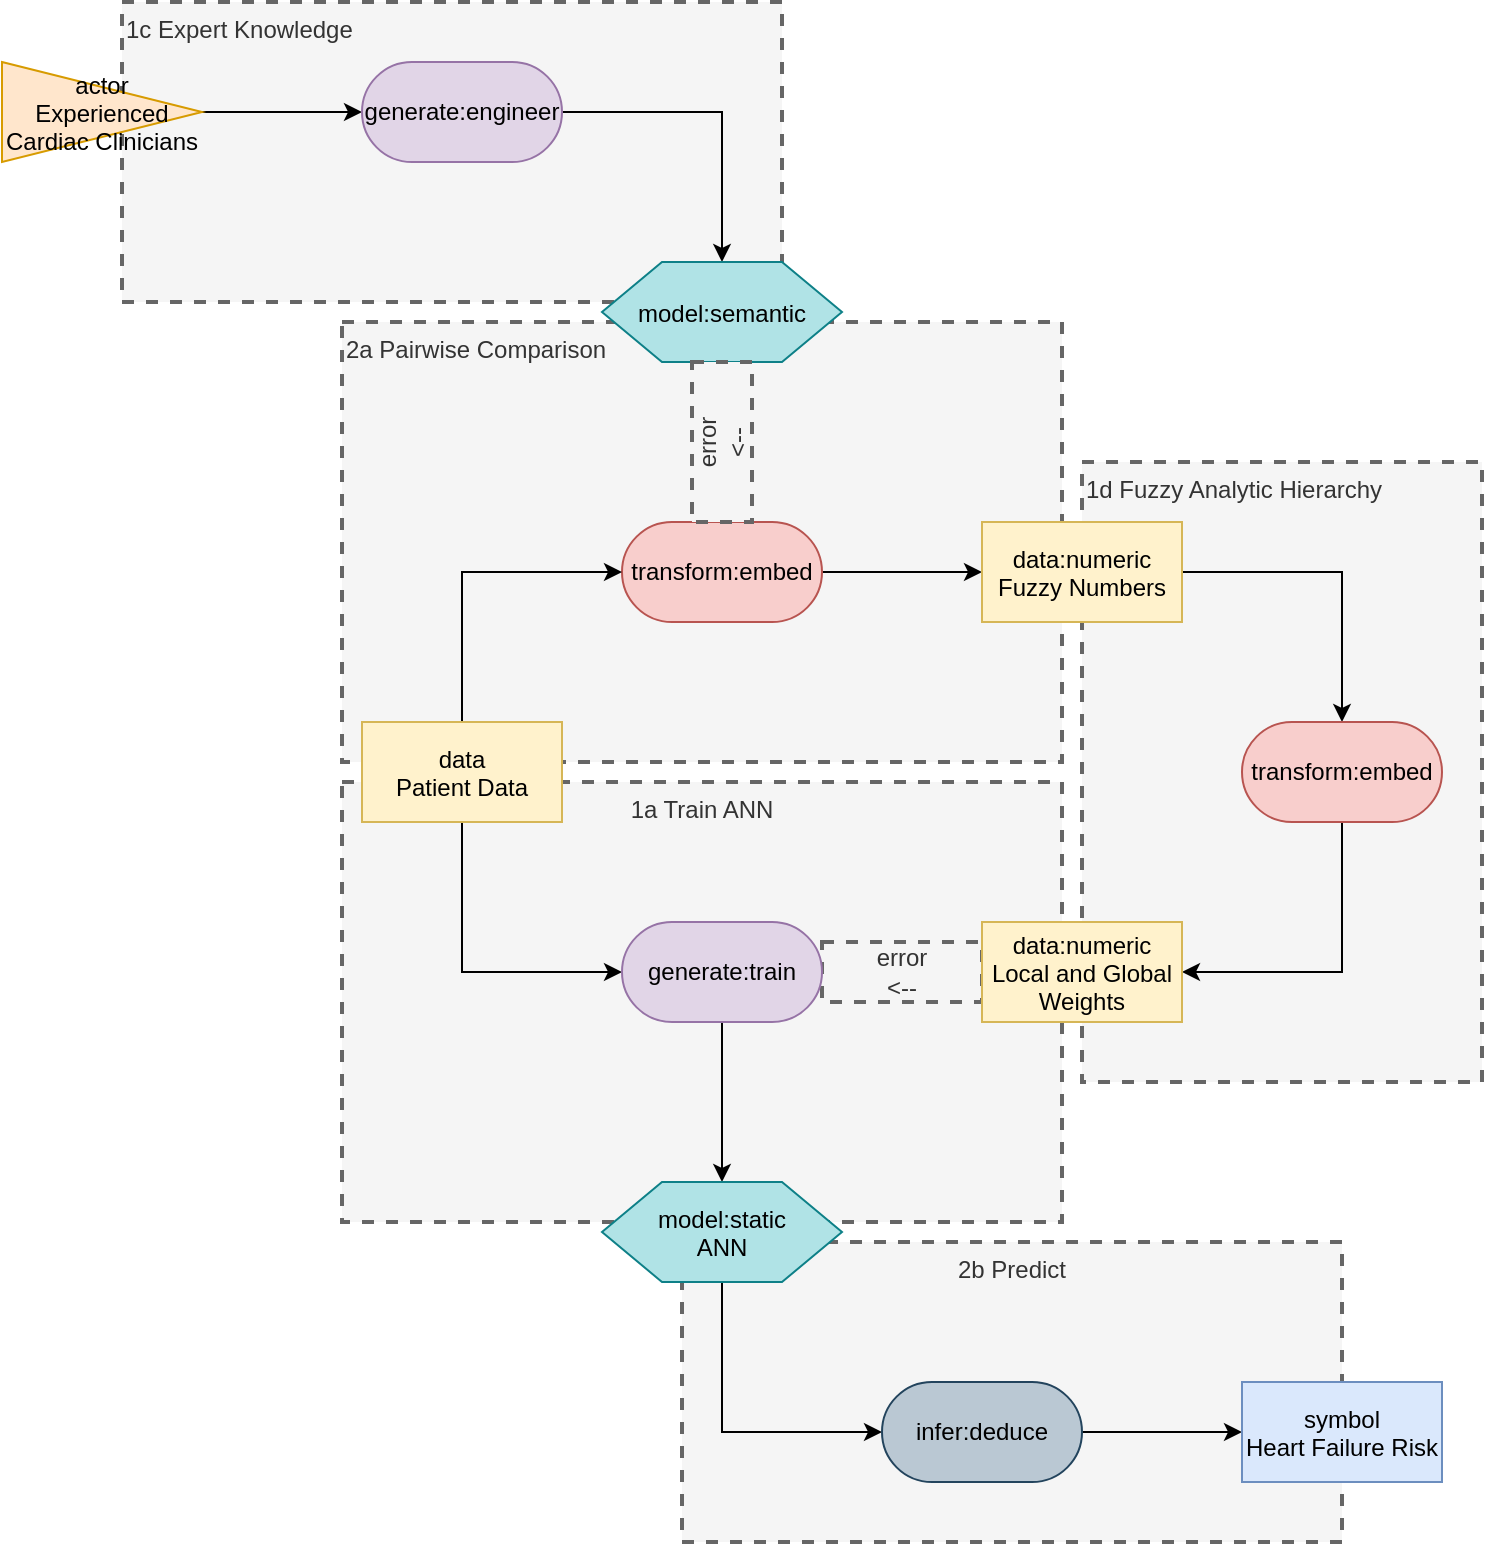 <mxfile version="26.2.14" pages="2">
  <diagram name="Page-1" id="1D3w2-HprPt9uYg2HA9X">
    <mxGraphModel dx="1426" dy="871" grid="1" gridSize="10" guides="1" tooltips="1" connect="1" arrows="1" fold="1" page="1" pageScale="1" pageWidth="3300" pageHeight="4681" math="0" shadow="0">
      <root>
        <mxCell id="0" />
        <mxCell id="1" parent="0" />
        <mxCell id="WHZcsgohCzqKjQSpTnol-35" value="2b Predict" style="text;html=1;align=center;verticalAlign=top;whiteSpace=wrap;rounded=0;dashed=1;fillColor=#f5f5f5;fontColor=#333333;strokeColor=#666666;strokeWidth=2;horizontal=1;" name="text" vertex="1" parent="1">
          <mxGeometry x="1040" y="1020" width="330" height="150" as="geometry" />
        </mxCell>
        <mxCell id="WHZcsgohCzqKjQSpTnol-34" value="1d Fuzzy Analytic Hierarchy" style="text;html=1;align=left;verticalAlign=top;whiteSpace=wrap;rounded=0;dashed=1;fillColor=#f5f5f5;fontColor=#333333;strokeColor=#666666;strokeWidth=2;horizontal=1;" name="text" vertex="1" parent="1">
          <mxGeometry x="1240" y="630" width="200" height="310" as="geometry" />
        </mxCell>
        <mxCell id="WHZcsgohCzqKjQSpTnol-33" value="1a Train ANN" style="text;html=1;align=center;verticalAlign=top;whiteSpace=wrap;rounded=0;dashed=1;fillColor=#f5f5f5;fontColor=#333333;strokeColor=#666666;strokeWidth=2;horizontal=1;" name="text" vertex="1" parent="1">
          <mxGeometry x="870" y="790" width="360" height="220" as="geometry" />
        </mxCell>
        <mxCell id="WHZcsgohCzqKjQSpTnol-32" value="2a Pairwise Comparison" style="text;html=1;align=left;verticalAlign=top;whiteSpace=wrap;rounded=0;dashed=1;fillColor=#f5f5f5;fontColor=#333333;strokeColor=#666666;strokeWidth=2;horizontal=1;" name="text" vertex="1" parent="1">
          <mxGeometry x="870" y="560" width="360" height="220" as="geometry" />
        </mxCell>
        <mxCell id="WHZcsgohCzqKjQSpTnol-31" value="1c Expert Knowledge" style="text;html=1;align=left;verticalAlign=top;whiteSpace=wrap;rounded=0;dashed=1;fillColor=#f5f5f5;fontColor=#333333;strokeColor=#666666;strokeWidth=2;horizontal=1;" name="text" vertex="1" parent="1">
          <mxGeometry x="760" y="400" width="330" height="150" as="geometry" />
        </mxCell>
        <mxCell id="WHZcsgohCzqKjQSpTnol-3" style="edgeStyle=orthogonalEdgeStyle;rounded=0;orthogonalLoop=1;jettySize=auto;html=1;entryX=0;entryY=0.5;entryDx=0;entryDy=0;" edge="1" parent="1" source="WHZcsgohCzqKjQSpTnol-1" target="WHZcsgohCzqKjQSpTnol-2">
          <mxGeometry relative="1" as="geometry" />
        </mxCell>
        <mxCell id="WHZcsgohCzqKjQSpTnol-1" value="actor&#xa;Experienced&#xa;Cardiac Clinicians" style="triangle;fillColor=#ffe6cc;strokeColor=#d79b00;" name="actor" vertex="1" parent="1">
          <mxGeometry x="700" y="430" width="100" height="50" as="geometry" />
        </mxCell>
        <mxCell id="WHZcsgohCzqKjQSpTnol-5" style="edgeStyle=orthogonalEdgeStyle;rounded=0;orthogonalLoop=1;jettySize=auto;html=1;entryX=0.5;entryY=0;entryDx=0;entryDy=0;" edge="1" parent="1" source="WHZcsgohCzqKjQSpTnol-2" target="WHZcsgohCzqKjQSpTnol-4">
          <mxGeometry relative="1" as="geometry" />
        </mxCell>
        <mxCell id="WHZcsgohCzqKjQSpTnol-2" value="generate:engineer" style="rounded=1;whiteSpace=wrap;html=1;arcSize=50;fillColor=#e1d5e7;strokeColor=#9673a6;" name="generate:engineer" vertex="1" parent="1">
          <mxGeometry x="880" y="430" width="100" height="50" as="geometry" />
        </mxCell>
        <mxCell id="WHZcsgohCzqKjQSpTnol-4" value="model:semantic" style="shape=hexagon;perimeter=hexagonPerimeter2;fillColor=#b0e3e6;strokeColor=#0e8088;" name="model" vertex="1" parent="1">
          <mxGeometry x="1000" y="530" width="120" height="50" as="geometry" />
        </mxCell>
        <mxCell id="WHZcsgohCzqKjQSpTnol-14" style="edgeStyle=orthogonalEdgeStyle;rounded=0;orthogonalLoop=1;jettySize=auto;html=1;exitX=1;exitY=0.5;exitDx=0;exitDy=0;entryX=0;entryY=0.5;entryDx=0;entryDy=0;" edge="1" parent="1" source="WHZcsgohCzqKjQSpTnol-6" target="WHZcsgohCzqKjQSpTnol-13">
          <mxGeometry relative="1" as="geometry" />
        </mxCell>
        <mxCell id="WHZcsgohCzqKjQSpTnol-6" value="transform:embed" style="rounded=1;whiteSpace=wrap;html=1;arcSize=50;fillColor=#f8cecc;strokeColor=#b85450;" name="transform" vertex="1" parent="1">
          <mxGeometry x="1010" y="660" width="100" height="50" as="geometry" />
        </mxCell>
        <mxCell id="WHZcsgohCzqKjQSpTnol-8" value="&lt;div&gt;error&lt;/div&gt;&lt;div&gt;&amp;lt;--&lt;/div&gt;" style="text;html=1;align=center;verticalAlign=middle;whiteSpace=wrap;rounded=0;dashed=1;fillColor=#f5f5f5;fontColor=#333333;strokeColor=#666666;strokeWidth=2;horizontal=1;" name="text" vertex="1" parent="1">
          <mxGeometry x="1110" y="870" width="80" height="30" as="geometry" />
        </mxCell>
        <mxCell id="WHZcsgohCzqKjQSpTnol-10" style="edgeStyle=orthogonalEdgeStyle;rounded=0;orthogonalLoop=1;jettySize=auto;html=1;exitX=0.5;exitY=0;exitDx=0;exitDy=0;entryX=0;entryY=0.5;entryDx=0;entryDy=0;" edge="1" parent="1" source="WHZcsgohCzqKjQSpTnol-9" target="WHZcsgohCzqKjQSpTnol-6">
          <mxGeometry relative="1" as="geometry" />
        </mxCell>
        <mxCell id="WHZcsgohCzqKjQSpTnol-23" style="edgeStyle=orthogonalEdgeStyle;rounded=0;orthogonalLoop=1;jettySize=auto;html=1;exitX=0.5;exitY=1;exitDx=0;exitDy=0;entryX=0;entryY=0.5;entryDx=0;entryDy=0;" edge="1" parent="1" source="WHZcsgohCzqKjQSpTnol-9" target="WHZcsgohCzqKjQSpTnol-20">
          <mxGeometry relative="1" as="geometry" />
        </mxCell>
        <mxCell id="WHZcsgohCzqKjQSpTnol-9" value="data&#xa;Patient Data" style="rectangle;fillColor=#fff2cc;strokeColor=#d6b656;" name="data" vertex="1" parent="1">
          <mxGeometry x="880" y="760" width="100" height="50" as="geometry" />
        </mxCell>
        <mxCell id="WHZcsgohCzqKjQSpTnol-17" style="edgeStyle=orthogonalEdgeStyle;rounded=0;orthogonalLoop=1;jettySize=auto;html=1;entryX=0.5;entryY=0;entryDx=0;entryDy=0;" edge="1" parent="1" source="WHZcsgohCzqKjQSpTnol-13" target="WHZcsgohCzqKjQSpTnol-16">
          <mxGeometry relative="1" as="geometry" />
        </mxCell>
        <mxCell id="WHZcsgohCzqKjQSpTnol-13" value="data:numeric&#xa;Fuzzy Numbers" style="rectangle;fillColor=#fff2cc;strokeColor=#d6b656;" name="data" vertex="1" parent="1">
          <mxGeometry x="1190" y="660" width="100" height="50" as="geometry" />
        </mxCell>
        <mxCell id="WHZcsgohCzqKjQSpTnol-19" style="edgeStyle=orthogonalEdgeStyle;rounded=0;orthogonalLoop=1;jettySize=auto;html=1;exitX=0.5;exitY=1;exitDx=0;exitDy=0;entryX=1;entryY=0.5;entryDx=0;entryDy=0;" edge="1" parent="1" source="WHZcsgohCzqKjQSpTnol-16" target="WHZcsgohCzqKjQSpTnol-18">
          <mxGeometry relative="1" as="geometry" />
        </mxCell>
        <mxCell id="WHZcsgohCzqKjQSpTnol-16" value="transform:embed" style="rounded=1;whiteSpace=wrap;html=1;arcSize=50;fillColor=#f8cecc;strokeColor=#b85450;" name="transform" vertex="1" parent="1">
          <mxGeometry x="1320" y="760" width="100" height="50" as="geometry" />
        </mxCell>
        <mxCell id="WHZcsgohCzqKjQSpTnol-18" value="data:numeric&#xa;Local and Global&#xa;Weights" style="rectangle;fillColor=#fff2cc;strokeColor=#d6b656;" name="data" vertex="1" parent="1">
          <mxGeometry x="1190" y="860" width="100" height="50" as="geometry" />
        </mxCell>
        <mxCell id="WHZcsgohCzqKjQSpTnol-26" style="edgeStyle=orthogonalEdgeStyle;rounded=0;orthogonalLoop=1;jettySize=auto;html=1;exitX=0.5;exitY=1;exitDx=0;exitDy=0;entryX=0.5;entryY=0;entryDx=0;entryDy=0;" edge="1" parent="1" source="WHZcsgohCzqKjQSpTnol-20" target="WHZcsgohCzqKjQSpTnol-25">
          <mxGeometry relative="1" as="geometry" />
        </mxCell>
        <mxCell id="WHZcsgohCzqKjQSpTnol-20" value="generate:train" style="rounded=1;whiteSpace=wrap;html=1;arcSize=50;fillColor=#e1d5e7;strokeColor=#9673a6;" name="generate:train" vertex="1" parent="1">
          <mxGeometry x="1010" y="860" width="100" height="50" as="geometry" />
        </mxCell>
        <mxCell id="WHZcsgohCzqKjQSpTnol-24" value="&lt;div&gt;error&lt;/div&gt;&lt;div&gt;&amp;lt;--&lt;/div&gt;" style="text;html=1;align=center;verticalAlign=middle;whiteSpace=wrap;rounded=0;dashed=1;fillColor=#f5f5f5;fontColor=#333333;strokeColor=#666666;strokeWidth=2;horizontal=0;" name="text" vertex="1" parent="1">
          <mxGeometry x="1045" y="580" width="30" height="80" as="geometry" />
        </mxCell>
        <mxCell id="WHZcsgohCzqKjQSpTnol-28" style="edgeStyle=orthogonalEdgeStyle;rounded=0;orthogonalLoop=1;jettySize=auto;html=1;exitX=0.5;exitY=1;exitDx=0;exitDy=0;entryX=0;entryY=0.5;entryDx=0;entryDy=0;" edge="1" parent="1" source="WHZcsgohCzqKjQSpTnol-25" target="WHZcsgohCzqKjQSpTnol-27">
          <mxGeometry relative="1" as="geometry" />
        </mxCell>
        <mxCell id="WHZcsgohCzqKjQSpTnol-25" value="model:static&#xa;ANN" style="shape=hexagon;perimeter=hexagonPerimeter2;fillColor=#b0e3e6;strokeColor=#0e8088;" name="model" vertex="1" parent="1">
          <mxGeometry x="1000" y="990" width="120" height="50" as="geometry" />
        </mxCell>
        <mxCell id="WHZcsgohCzqKjQSpTnol-30" style="edgeStyle=orthogonalEdgeStyle;rounded=0;orthogonalLoop=1;jettySize=auto;html=1;entryX=0;entryY=0.5;entryDx=0;entryDy=0;" edge="1" parent="1" source="WHZcsgohCzqKjQSpTnol-27" target="WHZcsgohCzqKjQSpTnol-29">
          <mxGeometry relative="1" as="geometry" />
        </mxCell>
        <mxCell id="WHZcsgohCzqKjQSpTnol-27" value="infer:deduce" style="rounded=1;whiteSpace=wrap;html=1;arcSize=50;fillColor=#bac8d3;strokeColor=#23445d;" name="infer:deduce" vertex="1" parent="1">
          <mxGeometry x="1140" y="1090" width="100" height="50" as="geometry" />
        </mxCell>
        <mxCell id="WHZcsgohCzqKjQSpTnol-29" value="symbol&#xa;Heart Failure Risk" style="rectangle;fillColor=#dae8fc;strokeColor=#6c8ebf;" name="symbol" vertex="1" parent="1">
          <mxGeometry x="1320" y="1090" width="100" height="50" as="geometry" />
        </mxCell>
      </root>
    </mxGraphModel>
  </diagram>
  <diagram id="RIfhncdZvKpeHWZ4KXrA" name="Page-2">
    <mxGraphModel dx="1426" dy="871" grid="1" gridSize="10" guides="1" tooltips="1" connect="1" arrows="1" fold="1" page="1" pageScale="1" pageWidth="3300" pageHeight="4681" math="0" shadow="0">
      <root>
        <mxCell id="0" />
        <mxCell id="1" parent="0" />
        <mxCell id="M9NP7c3d9_Dhi2otN2f7-1" value="2b Predict" style="text;html=1;align=center;verticalAlign=top;whiteSpace=wrap;rounded=0;dashed=1;fillColor=#f5f5f5;fontColor=#333333;strokeColor=#666666;strokeWidth=2;horizontal=1;" name="text" vertex="1" parent="1">
          <mxGeometry x="840" y="1050" width="475" height="150" as="geometry" />
        </mxCell>
        <mxCell id="M9NP7c3d9_Dhi2otN2f7-2" value="1d Fuzzy Analytic Hierarchy" style="text;html=1;align=right;verticalAlign=top;whiteSpace=wrap;rounded=0;dashed=1;fillColor=#f5f5f5;fontColor=#333333;strokeColor=#666666;strokeWidth=2;horizontal=1;" name="text" vertex="1" parent="1">
          <mxGeometry x="1170" y="720" width="290" height="320" as="geometry" />
        </mxCell>
        <mxCell id="M9NP7c3d9_Dhi2otN2f7-3" value="1a Train ANN" style="text;html=1;align=left;verticalAlign=top;whiteSpace=wrap;rounded=0;dashed=1;fillColor=#f5f5f5;fontColor=#333333;strokeColor=#666666;strokeWidth=2;horizontal=1;" name="text" vertex="1" parent="1">
          <mxGeometry x="840" y="800" width="320" height="240" as="geometry" />
        </mxCell>
        <mxCell id="M9NP7c3d9_Dhi2otN2f7-4" value="2a Pairwise Comparison" style="text;html=1;align=left;verticalAlign=top;whiteSpace=wrap;rounded=0;dashed=1;fillColor=#f5f5f5;fontColor=#333333;strokeColor=#666666;strokeWidth=2;horizontal=1;" name="text" vertex="1" parent="1">
          <mxGeometry x="760" y="560" width="400" height="230" as="geometry" />
        </mxCell>
        <mxCell id="M9NP7c3d9_Dhi2otN2f7-5" value="1c Expert Knowledge" style="text;html=1;align=left;verticalAlign=top;whiteSpace=wrap;rounded=0;dashed=1;fillColor=#f5f5f5;fontColor=#333333;strokeColor=#666666;strokeWidth=2;horizontal=1;" name="text" vertex="1" parent="1">
          <mxGeometry x="760" y="380" width="290" height="170" as="geometry" />
        </mxCell>
        <mxCell id="M9NP7c3d9_Dhi2otN2f7-6" style="edgeStyle=orthogonalEdgeStyle;rounded=0;orthogonalLoop=1;jettySize=auto;html=1;entryX=0;entryY=0.5;entryDx=0;entryDy=0;" edge="1" parent="1" source="M9NP7c3d9_Dhi2otN2f7-7" target="M9NP7c3d9_Dhi2otN2f7-9">
          <mxGeometry relative="1" as="geometry" />
        </mxCell>
        <mxCell id="M9NP7c3d9_Dhi2otN2f7-7" value="actor&#xa;Experienced&#xa;Cardiac Clinicians" style="triangle;fillColor=#ffe6cc;strokeColor=#d79b00;" name="actor" vertex="1" parent="1">
          <mxGeometry x="730" y="410" width="100" height="50" as="geometry" />
        </mxCell>
        <mxCell id="M9NP7c3d9_Dhi2otN2f7-48" style="edgeStyle=orthogonalEdgeStyle;rounded=0;orthogonalLoop=1;jettySize=auto;html=1;exitX=0.5;exitY=1;exitDx=0;exitDy=0;entryX=0.5;entryY=0;entryDx=0;entryDy=0;" edge="1" parent="1" source="M9NP7c3d9_Dhi2otN2f7-9" target="M9NP7c3d9_Dhi2otN2f7-10">
          <mxGeometry relative="1" as="geometry" />
        </mxCell>
        <mxCell id="M9NP7c3d9_Dhi2otN2f7-9" value="generate:engineer" style="rounded=1;whiteSpace=wrap;html=1;arcSize=50;fillColor=#e1d5e7;strokeColor=#9673a6;" name="generate:engineer" vertex="1" parent="1">
          <mxGeometry x="910" y="410" width="100" height="50" as="geometry" />
        </mxCell>
        <mxCell id="M9NP7c3d9_Dhi2otN2f7-31" style="edgeStyle=orthogonalEdgeStyle;rounded=0;orthogonalLoop=1;jettySize=auto;html=1;exitX=0.5;exitY=1;exitDx=0;exitDy=0;entryX=0.5;entryY=0;entryDx=0;entryDy=0;" edge="1" parent="1" source="M9NP7c3d9_Dhi2otN2f7-10" target="M9NP7c3d9_Dhi2otN2f7-30">
          <mxGeometry relative="1" as="geometry" />
        </mxCell>
        <mxCell id="M9NP7c3d9_Dhi2otN2f7-10" value="model:semantic" style="shape=hexagon;perimeter=hexagonPerimeter2;fillColor=#b0e3e6;strokeColor=#0e8088;" name="model" vertex="1" parent="1">
          <mxGeometry x="900" y="530" width="120" height="50" as="geometry" />
        </mxCell>
        <mxCell id="M9NP7c3d9_Dhi2otN2f7-45" style="edgeStyle=orthogonalEdgeStyle;rounded=0;orthogonalLoop=1;jettySize=auto;html=1;entryX=0;entryY=0.5;entryDx=0;entryDy=0;" edge="1" parent="1" source="M9NP7c3d9_Dhi2otN2f7-16" target="M9NP7c3d9_Dhi2otN2f7-30">
          <mxGeometry relative="1" as="geometry" />
        </mxCell>
        <mxCell id="M9NP7c3d9_Dhi2otN2f7-16" value="data&#xa;Patient Data" style="rectangle;fillColor=#fff2cc;strokeColor=#d6b656;" name="data" vertex="1" parent="1">
          <mxGeometry x="730" y="660" width="100" height="50" as="geometry" />
        </mxCell>
        <mxCell id="M9NP7c3d9_Dhi2otN2f7-41" style="edgeStyle=orthogonalEdgeStyle;rounded=0;orthogonalLoop=1;jettySize=auto;html=1;exitX=0.5;exitY=1;exitDx=0;exitDy=0;entryX=0.5;entryY=0;entryDx=0;entryDy=0;" edge="1" parent="1" source="M9NP7c3d9_Dhi2otN2f7-18" target="M9NP7c3d9_Dhi2otN2f7-20">
          <mxGeometry relative="1" as="geometry" />
        </mxCell>
        <mxCell id="M9NP7c3d9_Dhi2otN2f7-18" value="data:numeric&#xa;Fuzzy Numbers" style="rectangle;fillColor=#fff2cc;strokeColor=#d6b656;" name="data" vertex="1" parent="1">
          <mxGeometry x="1200" y="840" width="100" height="50" as="geometry" />
        </mxCell>
        <mxCell id="M9NP7c3d9_Dhi2otN2f7-47" style="edgeStyle=orthogonalEdgeStyle;rounded=0;orthogonalLoop=1;jettySize=auto;html=1;exitX=0;exitY=0.5;exitDx=0;exitDy=0;entryX=1;entryY=0.5;entryDx=0;entryDy=0;" edge="1" parent="1" source="M9NP7c3d9_Dhi2otN2f7-20" target="M9NP7c3d9_Dhi2otN2f7-21">
          <mxGeometry relative="1" as="geometry" />
        </mxCell>
        <mxCell id="M9NP7c3d9_Dhi2otN2f7-20" value="transform:embed" style="rounded=1;whiteSpace=wrap;html=1;arcSize=50;fillColor=#f8cecc;strokeColor=#b85450;" name="transform" vertex="1" parent="1">
          <mxGeometry x="1200" y="970" width="100" height="50" as="geometry" />
        </mxCell>
        <mxCell id="M9NP7c3d9_Dhi2otN2f7-44" style="edgeStyle=orthogonalEdgeStyle;rounded=0;orthogonalLoop=1;jettySize=auto;html=1;exitX=0.5;exitY=0;exitDx=0;exitDy=0;entryX=1;entryY=0.5;entryDx=0;entryDy=0;" edge="1" parent="1" source="M9NP7c3d9_Dhi2otN2f7-21" target="M9NP7c3d9_Dhi2otN2f7-23">
          <mxGeometry relative="1" as="geometry" />
        </mxCell>
        <mxCell id="M9NP7c3d9_Dhi2otN2f7-21" value="data:numeric&#xa;Local and Global&#xa;Weights + Patient Data" style="rectangle;fillColor=#fff2cc;strokeColor=#d6b656;" name="data" vertex="1" parent="1">
          <mxGeometry x="1050" y="970" width="100" height="50" as="geometry" />
        </mxCell>
        <mxCell id="M9NP7c3d9_Dhi2otN2f7-22" style="edgeStyle=orthogonalEdgeStyle;rounded=0;orthogonalLoop=1;jettySize=auto;html=1;exitX=0.5;exitY=1;exitDx=0;exitDy=0;entryX=0.5;entryY=0;entryDx=0;entryDy=0;" edge="1" parent="1" source="M9NP7c3d9_Dhi2otN2f7-23" target="M9NP7c3d9_Dhi2otN2f7-26">
          <mxGeometry relative="1" as="geometry" />
        </mxCell>
        <mxCell id="M9NP7c3d9_Dhi2otN2f7-23" value="generate:train" style="rounded=1;whiteSpace=wrap;html=1;arcSize=50;fillColor=#e1d5e7;strokeColor=#9673a6;" name="generate:train" vertex="1" parent="1">
          <mxGeometry x="875" y="840" width="100" height="50" as="geometry" />
        </mxCell>
        <mxCell id="M9NP7c3d9_Dhi2otN2f7-25" style="edgeStyle=orthogonalEdgeStyle;rounded=0;orthogonalLoop=1;jettySize=auto;html=1;exitX=0.5;exitY=1;exitDx=0;exitDy=0;entryX=0;entryY=0.5;entryDx=0;entryDy=0;" edge="1" parent="1" source="M9NP7c3d9_Dhi2otN2f7-26" target="M9NP7c3d9_Dhi2otN2f7-28">
          <mxGeometry relative="1" as="geometry" />
        </mxCell>
        <mxCell id="M9NP7c3d9_Dhi2otN2f7-26" value="model:static&#xa;ANN" style="shape=hexagon;perimeter=hexagonPerimeter2;fillColor=#b0e3e6;strokeColor=#0e8088;" name="model" vertex="1" parent="1">
          <mxGeometry x="865" y="1020" width="120" height="50" as="geometry" />
        </mxCell>
        <mxCell id="M9NP7c3d9_Dhi2otN2f7-27" style="edgeStyle=orthogonalEdgeStyle;rounded=0;orthogonalLoop=1;jettySize=auto;html=1;entryX=0;entryY=0.5;entryDx=0;entryDy=0;" edge="1" parent="1" source="M9NP7c3d9_Dhi2otN2f7-28" target="M9NP7c3d9_Dhi2otN2f7-29">
          <mxGeometry relative="1" as="geometry" />
        </mxCell>
        <mxCell id="M9NP7c3d9_Dhi2otN2f7-28" value="infer:deduce" style="rounded=1;whiteSpace=wrap;html=1;arcSize=50;fillColor=#bac8d3;strokeColor=#23445d;" name="infer:deduce" vertex="1" parent="1">
          <mxGeometry x="1020" y="1100" width="100" height="50" as="geometry" />
        </mxCell>
        <mxCell id="M9NP7c3d9_Dhi2otN2f7-29" value="symbol&#xa;Heart Failure Risk" style="rectangle;fillColor=#dae8fc;strokeColor=#6c8ebf;" name="symbol" vertex="1" parent="1">
          <mxGeometry x="1200" y="1100" width="100" height="50" as="geometry" />
        </mxCell>
        <mxCell id="M9NP7c3d9_Dhi2otN2f7-35" style="edgeStyle=orthogonalEdgeStyle;rounded=0;orthogonalLoop=1;jettySize=auto;html=1;entryX=0;entryY=0.5;entryDx=0;entryDy=0;" edge="1" parent="1" source="M9NP7c3d9_Dhi2otN2f7-30" target="M9NP7c3d9_Dhi2otN2f7-34">
          <mxGeometry relative="1" as="geometry" />
        </mxCell>
        <mxCell id="M9NP7c3d9_Dhi2otN2f7-30" value="infer:deduce" style="rounded=1;whiteSpace=wrap;html=1;arcSize=50;fillColor=#bac8d3;strokeColor=#23445d;" name="infer:deduce" vertex="1" parent="1">
          <mxGeometry x="910" y="660" width="100" height="50" as="geometry" />
        </mxCell>
        <mxCell id="M9NP7c3d9_Dhi2otN2f7-39" style="edgeStyle=orthogonalEdgeStyle;rounded=0;orthogonalLoop=1;jettySize=auto;html=1;exitX=1;exitY=0.5;exitDx=0;exitDy=0;entryX=0.5;entryY=0;entryDx=0;entryDy=0;" edge="1" parent="1" source="M9NP7c3d9_Dhi2otN2f7-34" target="M9NP7c3d9_Dhi2otN2f7-36">
          <mxGeometry relative="1" as="geometry" />
        </mxCell>
        <mxCell id="M9NP7c3d9_Dhi2otN2f7-34" value="symbol" style="rectangle;fillColor=#dae8fc;strokeColor=#6c8ebf;" name="symbol" vertex="1" parent="1">
          <mxGeometry x="1090" y="660" width="100" height="50" as="geometry" />
        </mxCell>
        <mxCell id="M9NP7c3d9_Dhi2otN2f7-46" style="edgeStyle=orthogonalEdgeStyle;rounded=0;orthogonalLoop=1;jettySize=auto;html=1;exitX=0.5;exitY=1;exitDx=0;exitDy=0;entryX=0.5;entryY=0;entryDx=0;entryDy=0;" edge="1" parent="1" source="M9NP7c3d9_Dhi2otN2f7-36" target="M9NP7c3d9_Dhi2otN2f7-18">
          <mxGeometry relative="1" as="geometry" />
        </mxCell>
        <mxCell id="M9NP7c3d9_Dhi2otN2f7-36" value="transform" style="rounded=1;whiteSpace=wrap;html=1;arcSize=50;fillColor=#f8cecc;strokeColor=#b85450;" name="transform" vertex="1" parent="1">
          <mxGeometry x="1200" y="730" width="100" height="50" as="geometry" />
        </mxCell>
        <mxCell id="-gwLxtmtV5UTMdEQe-Mx-2" value="added symbol &amp;amp; transform" style="text;html=1;align=center;verticalAlign=middle;whiteSpace=wrap;rounded=0;dashed=1;fillColor=#f5f5f5;fontColor=#333333;strokeColor=#666666;strokeWidth=2;" name="text" vertex="1" parent="1">
          <mxGeometry x="1208.75" y="640" width="82.5" height="40" as="geometry" />
        </mxCell>
        <mxCell id="SqBSWEIXmweXwU67CkGR-1" value="merged the two data inputs" style="text;html=1;align=center;verticalAlign=middle;whiteSpace=wrap;rounded=0;dashed=1;fillColor=#f5f5f5;fontColor=#333333;strokeColor=#666666;strokeWidth=2;" name="text" vertex="1" parent="1">
          <mxGeometry x="985" y="920" width="82.5" height="40" as="geometry" />
        </mxCell>
      </root>
    </mxGraphModel>
  </diagram>
</mxfile>
